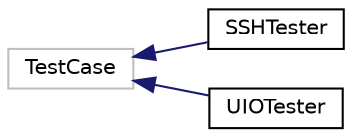 digraph "Graphical Class Hierarchy"
{
 // LATEX_PDF_SIZE
  edge [fontname="Helvetica",fontsize="10",labelfontname="Helvetica",labelfontsize="10"];
  node [fontname="Helvetica",fontsize="10",shape=record];
  rankdir="LR";
  Node6 [label="TestCase",height=0.2,width=0.4,color="grey75", fillcolor="white", style="filled",tooltip=" "];
  Node6 -> Node0 [dir="back",color="midnightblue",fontsize="10",style="solid",fontname="Helvetica"];
  Node0 [label="SSHTester",height=0.2,width=0.4,color="black", fillcolor="white", style="filled",URL="$classtest__ssh_1_1SSHTester.html",tooltip=" "];
  Node6 -> Node8 [dir="back",color="midnightblue",fontsize="10",style="solid",fontname="Helvetica"];
  Node8 [label="UIOTester",height=0.2,width=0.4,color="black", fillcolor="white", style="filled",URL="$classuio__test_1_1UIOTester.html",tooltip=" "];
}

